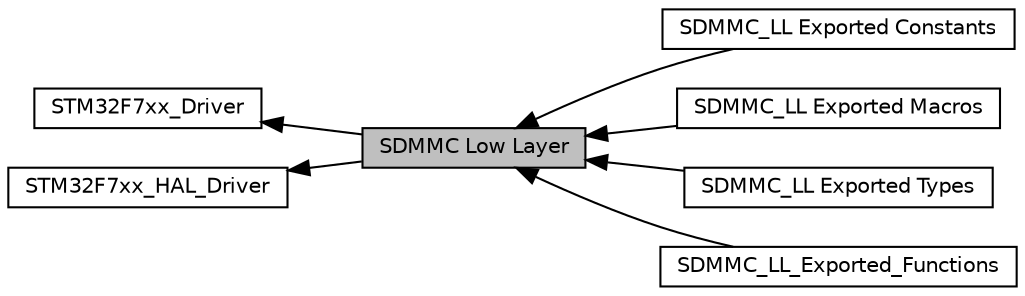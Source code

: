 digraph "SDMMC Low Layer"
{
  edge [fontname="Helvetica",fontsize="10",labelfontname="Helvetica",labelfontsize="10"];
  node [fontname="Helvetica",fontsize="10",shape=record];
  rankdir=LR;
  Node4 [label="SDMMC_LL Exported Constants",height=0.2,width=0.4,color="black", fillcolor="white", style="filled",URL="$group___s_d_m_m_c___l_l___exported___constants.html"];
  Node5 [label="SDMMC_LL Exported Macros",height=0.2,width=0.4,color="black", fillcolor="white", style="filled",URL="$group___s_d_m_m_c___l_l___exported__macros.html"];
  Node2 [label="STM32F7xx_Driver",height=0.2,width=0.4,color="black", fillcolor="white", style="filled",URL="$group___s_t_m32_f7xx___driver.html"];
  Node1 [label="STM32F7xx_HAL_Driver",height=0.2,width=0.4,color="black", fillcolor="white", style="filled",URL="$group___s_t_m32_f7xx___h_a_l___driver.html"];
  Node3 [label="SDMMC_LL Exported Types",height=0.2,width=0.4,color="black", fillcolor="white", style="filled",URL="$group___s_d_m_m_c___l_l___exported___types.html"];
  Node6 [label="SDMMC_LL_Exported_Functions",height=0.2,width=0.4,color="black", fillcolor="white", style="filled",URL="$group___s_d_m_m_c___l_l___exported___functions.html"];
  Node0 [label="SDMMC Low Layer",height=0.2,width=0.4,color="black", fillcolor="grey75", style="filled", fontcolor="black"];
  Node1->Node0 [shape=plaintext, dir="back", style="solid"];
  Node2->Node0 [shape=plaintext, dir="back", style="solid"];
  Node0->Node3 [shape=plaintext, dir="back", style="solid"];
  Node0->Node4 [shape=plaintext, dir="back", style="solid"];
  Node0->Node5 [shape=plaintext, dir="back", style="solid"];
  Node0->Node6 [shape=plaintext, dir="back", style="solid"];
}
